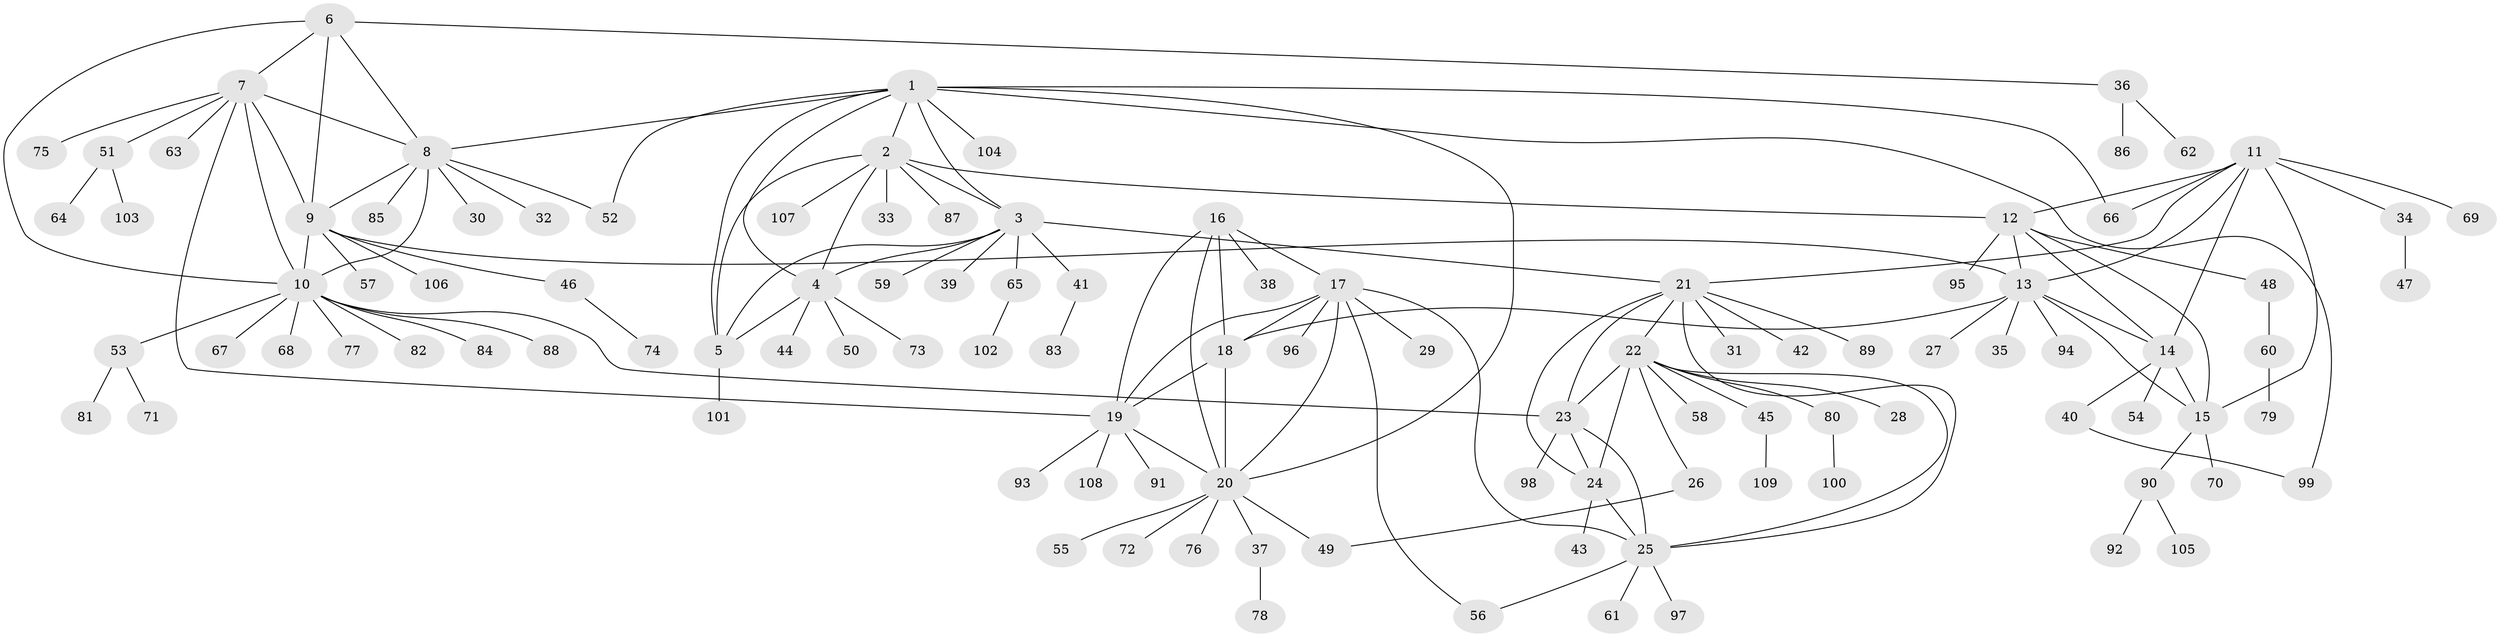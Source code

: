 // coarse degree distribution, {10: 0.039473684210526314, 8: 0.05263157894736842, 9: 0.02631578947368421, 7: 0.039473684210526314, 5: 0.06578947368421052, 4: 0.013157894736842105, 6: 0.039473684210526314, 3: 0.02631578947368421, 2: 0.11842105263157894, 1: 0.5789473684210527}
// Generated by graph-tools (version 1.1) at 2025/19/03/04/25 18:19:29]
// undirected, 109 vertices, 149 edges
graph export_dot {
graph [start="1"]
  node [color=gray90,style=filled];
  1;
  2;
  3;
  4;
  5;
  6;
  7;
  8;
  9;
  10;
  11;
  12;
  13;
  14;
  15;
  16;
  17;
  18;
  19;
  20;
  21;
  22;
  23;
  24;
  25;
  26;
  27;
  28;
  29;
  30;
  31;
  32;
  33;
  34;
  35;
  36;
  37;
  38;
  39;
  40;
  41;
  42;
  43;
  44;
  45;
  46;
  47;
  48;
  49;
  50;
  51;
  52;
  53;
  54;
  55;
  56;
  57;
  58;
  59;
  60;
  61;
  62;
  63;
  64;
  65;
  66;
  67;
  68;
  69;
  70;
  71;
  72;
  73;
  74;
  75;
  76;
  77;
  78;
  79;
  80;
  81;
  82;
  83;
  84;
  85;
  86;
  87;
  88;
  89;
  90;
  91;
  92;
  93;
  94;
  95;
  96;
  97;
  98;
  99;
  100;
  101;
  102;
  103;
  104;
  105;
  106;
  107;
  108;
  109;
  1 -- 2;
  1 -- 3;
  1 -- 4;
  1 -- 5;
  1 -- 8;
  1 -- 20;
  1 -- 52;
  1 -- 66;
  1 -- 99;
  1 -- 104;
  2 -- 3;
  2 -- 4;
  2 -- 5;
  2 -- 12;
  2 -- 33;
  2 -- 87;
  2 -- 107;
  3 -- 4;
  3 -- 5;
  3 -- 21;
  3 -- 39;
  3 -- 41;
  3 -- 59;
  3 -- 65;
  4 -- 5;
  4 -- 44;
  4 -- 50;
  4 -- 73;
  5 -- 101;
  6 -- 7;
  6 -- 8;
  6 -- 9;
  6 -- 10;
  6 -- 36;
  7 -- 8;
  7 -- 9;
  7 -- 10;
  7 -- 19;
  7 -- 51;
  7 -- 63;
  7 -- 75;
  8 -- 9;
  8 -- 10;
  8 -- 30;
  8 -- 32;
  8 -- 52;
  8 -- 85;
  9 -- 10;
  9 -- 13;
  9 -- 46;
  9 -- 57;
  9 -- 106;
  10 -- 23;
  10 -- 53;
  10 -- 67;
  10 -- 68;
  10 -- 77;
  10 -- 82;
  10 -- 84;
  10 -- 88;
  11 -- 12;
  11 -- 13;
  11 -- 14;
  11 -- 15;
  11 -- 21;
  11 -- 34;
  11 -- 66;
  11 -- 69;
  12 -- 13;
  12 -- 14;
  12 -- 15;
  12 -- 48;
  12 -- 95;
  13 -- 14;
  13 -- 15;
  13 -- 18;
  13 -- 27;
  13 -- 35;
  13 -- 94;
  14 -- 15;
  14 -- 40;
  14 -- 54;
  15 -- 70;
  15 -- 90;
  16 -- 17;
  16 -- 18;
  16 -- 19;
  16 -- 20;
  16 -- 38;
  17 -- 18;
  17 -- 19;
  17 -- 20;
  17 -- 25;
  17 -- 29;
  17 -- 56;
  17 -- 96;
  18 -- 19;
  18 -- 20;
  19 -- 20;
  19 -- 91;
  19 -- 93;
  19 -- 108;
  20 -- 37;
  20 -- 49;
  20 -- 55;
  20 -- 72;
  20 -- 76;
  21 -- 22;
  21 -- 23;
  21 -- 24;
  21 -- 25;
  21 -- 31;
  21 -- 42;
  21 -- 89;
  22 -- 23;
  22 -- 24;
  22 -- 25;
  22 -- 26;
  22 -- 28;
  22 -- 45;
  22 -- 58;
  22 -- 80;
  23 -- 24;
  23 -- 25;
  23 -- 98;
  24 -- 25;
  24 -- 43;
  25 -- 56;
  25 -- 61;
  25 -- 97;
  26 -- 49;
  34 -- 47;
  36 -- 62;
  36 -- 86;
  37 -- 78;
  40 -- 99;
  41 -- 83;
  45 -- 109;
  46 -- 74;
  48 -- 60;
  51 -- 64;
  51 -- 103;
  53 -- 71;
  53 -- 81;
  60 -- 79;
  65 -- 102;
  80 -- 100;
  90 -- 92;
  90 -- 105;
}
